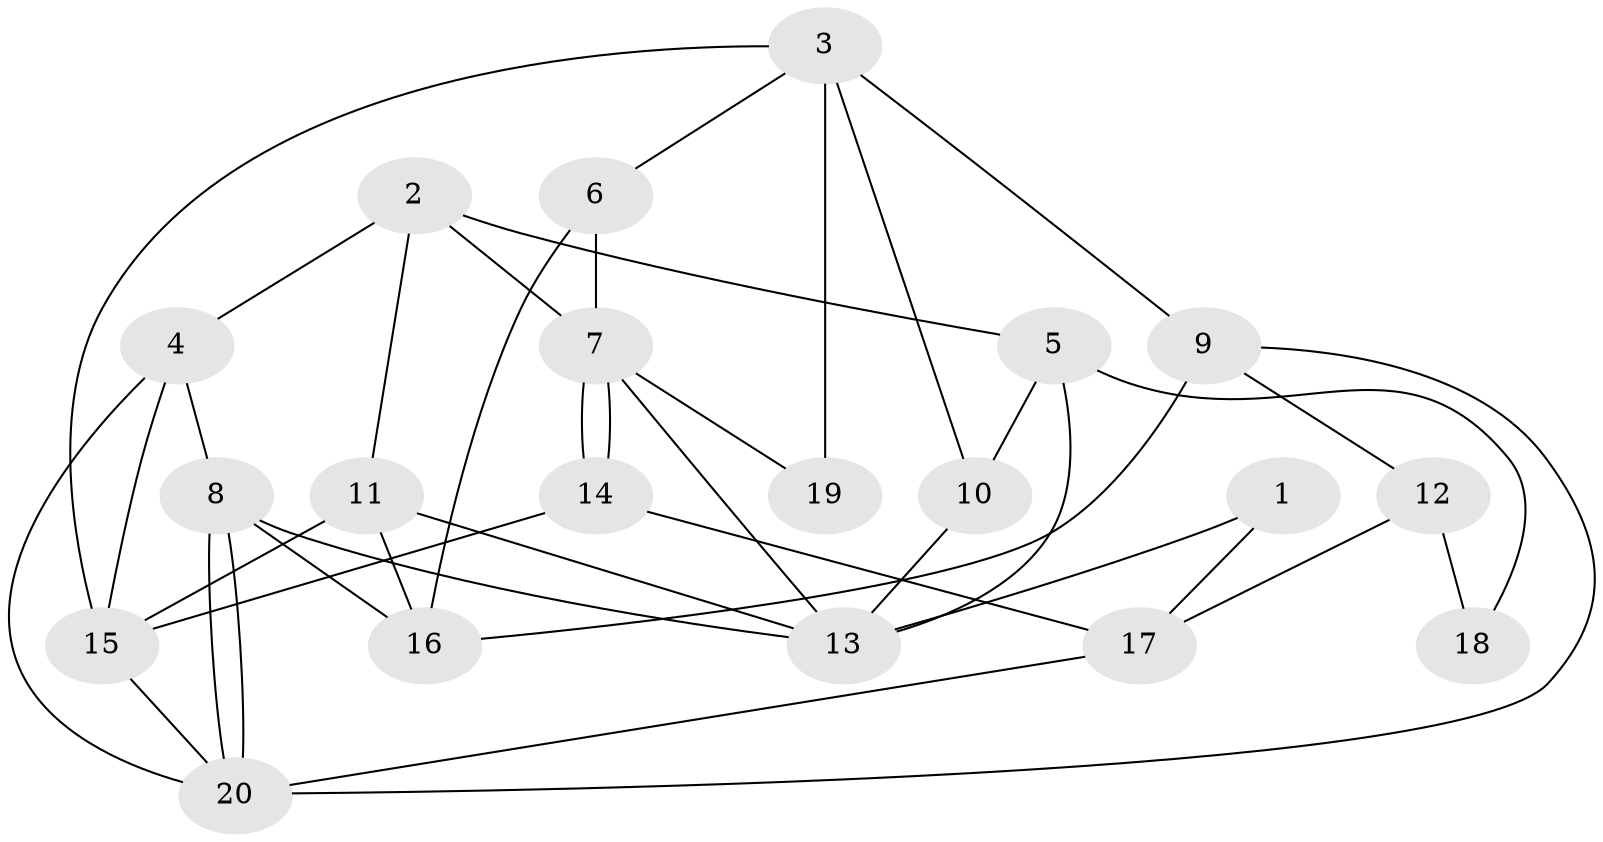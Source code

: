 // Generated by graph-tools (version 1.1) at 2025/46/02/15/25 05:46:28]
// undirected, 20 vertices, 40 edges
graph export_dot {
graph [start="1"]
  node [color=gray90,style=filled];
  1;
  2;
  3;
  4;
  5;
  6;
  7;
  8;
  9;
  10;
  11;
  12;
  13;
  14;
  15;
  16;
  17;
  18;
  19;
  20;
  1 -- 13;
  1 -- 17;
  2 -- 4;
  2 -- 7;
  2 -- 5;
  2 -- 11;
  3 -- 15;
  3 -- 9;
  3 -- 6;
  3 -- 10;
  3 -- 19;
  4 -- 15;
  4 -- 8;
  4 -- 20;
  5 -- 13;
  5 -- 10;
  5 -- 18;
  6 -- 7;
  6 -- 16;
  7 -- 13;
  7 -- 14;
  7 -- 14;
  7 -- 19;
  8 -- 20;
  8 -- 20;
  8 -- 13;
  8 -- 16;
  9 -- 20;
  9 -- 16;
  9 -- 12;
  10 -- 13;
  11 -- 16;
  11 -- 13;
  11 -- 15;
  12 -- 17;
  12 -- 18;
  14 -- 15;
  14 -- 17;
  15 -- 20;
  17 -- 20;
}
